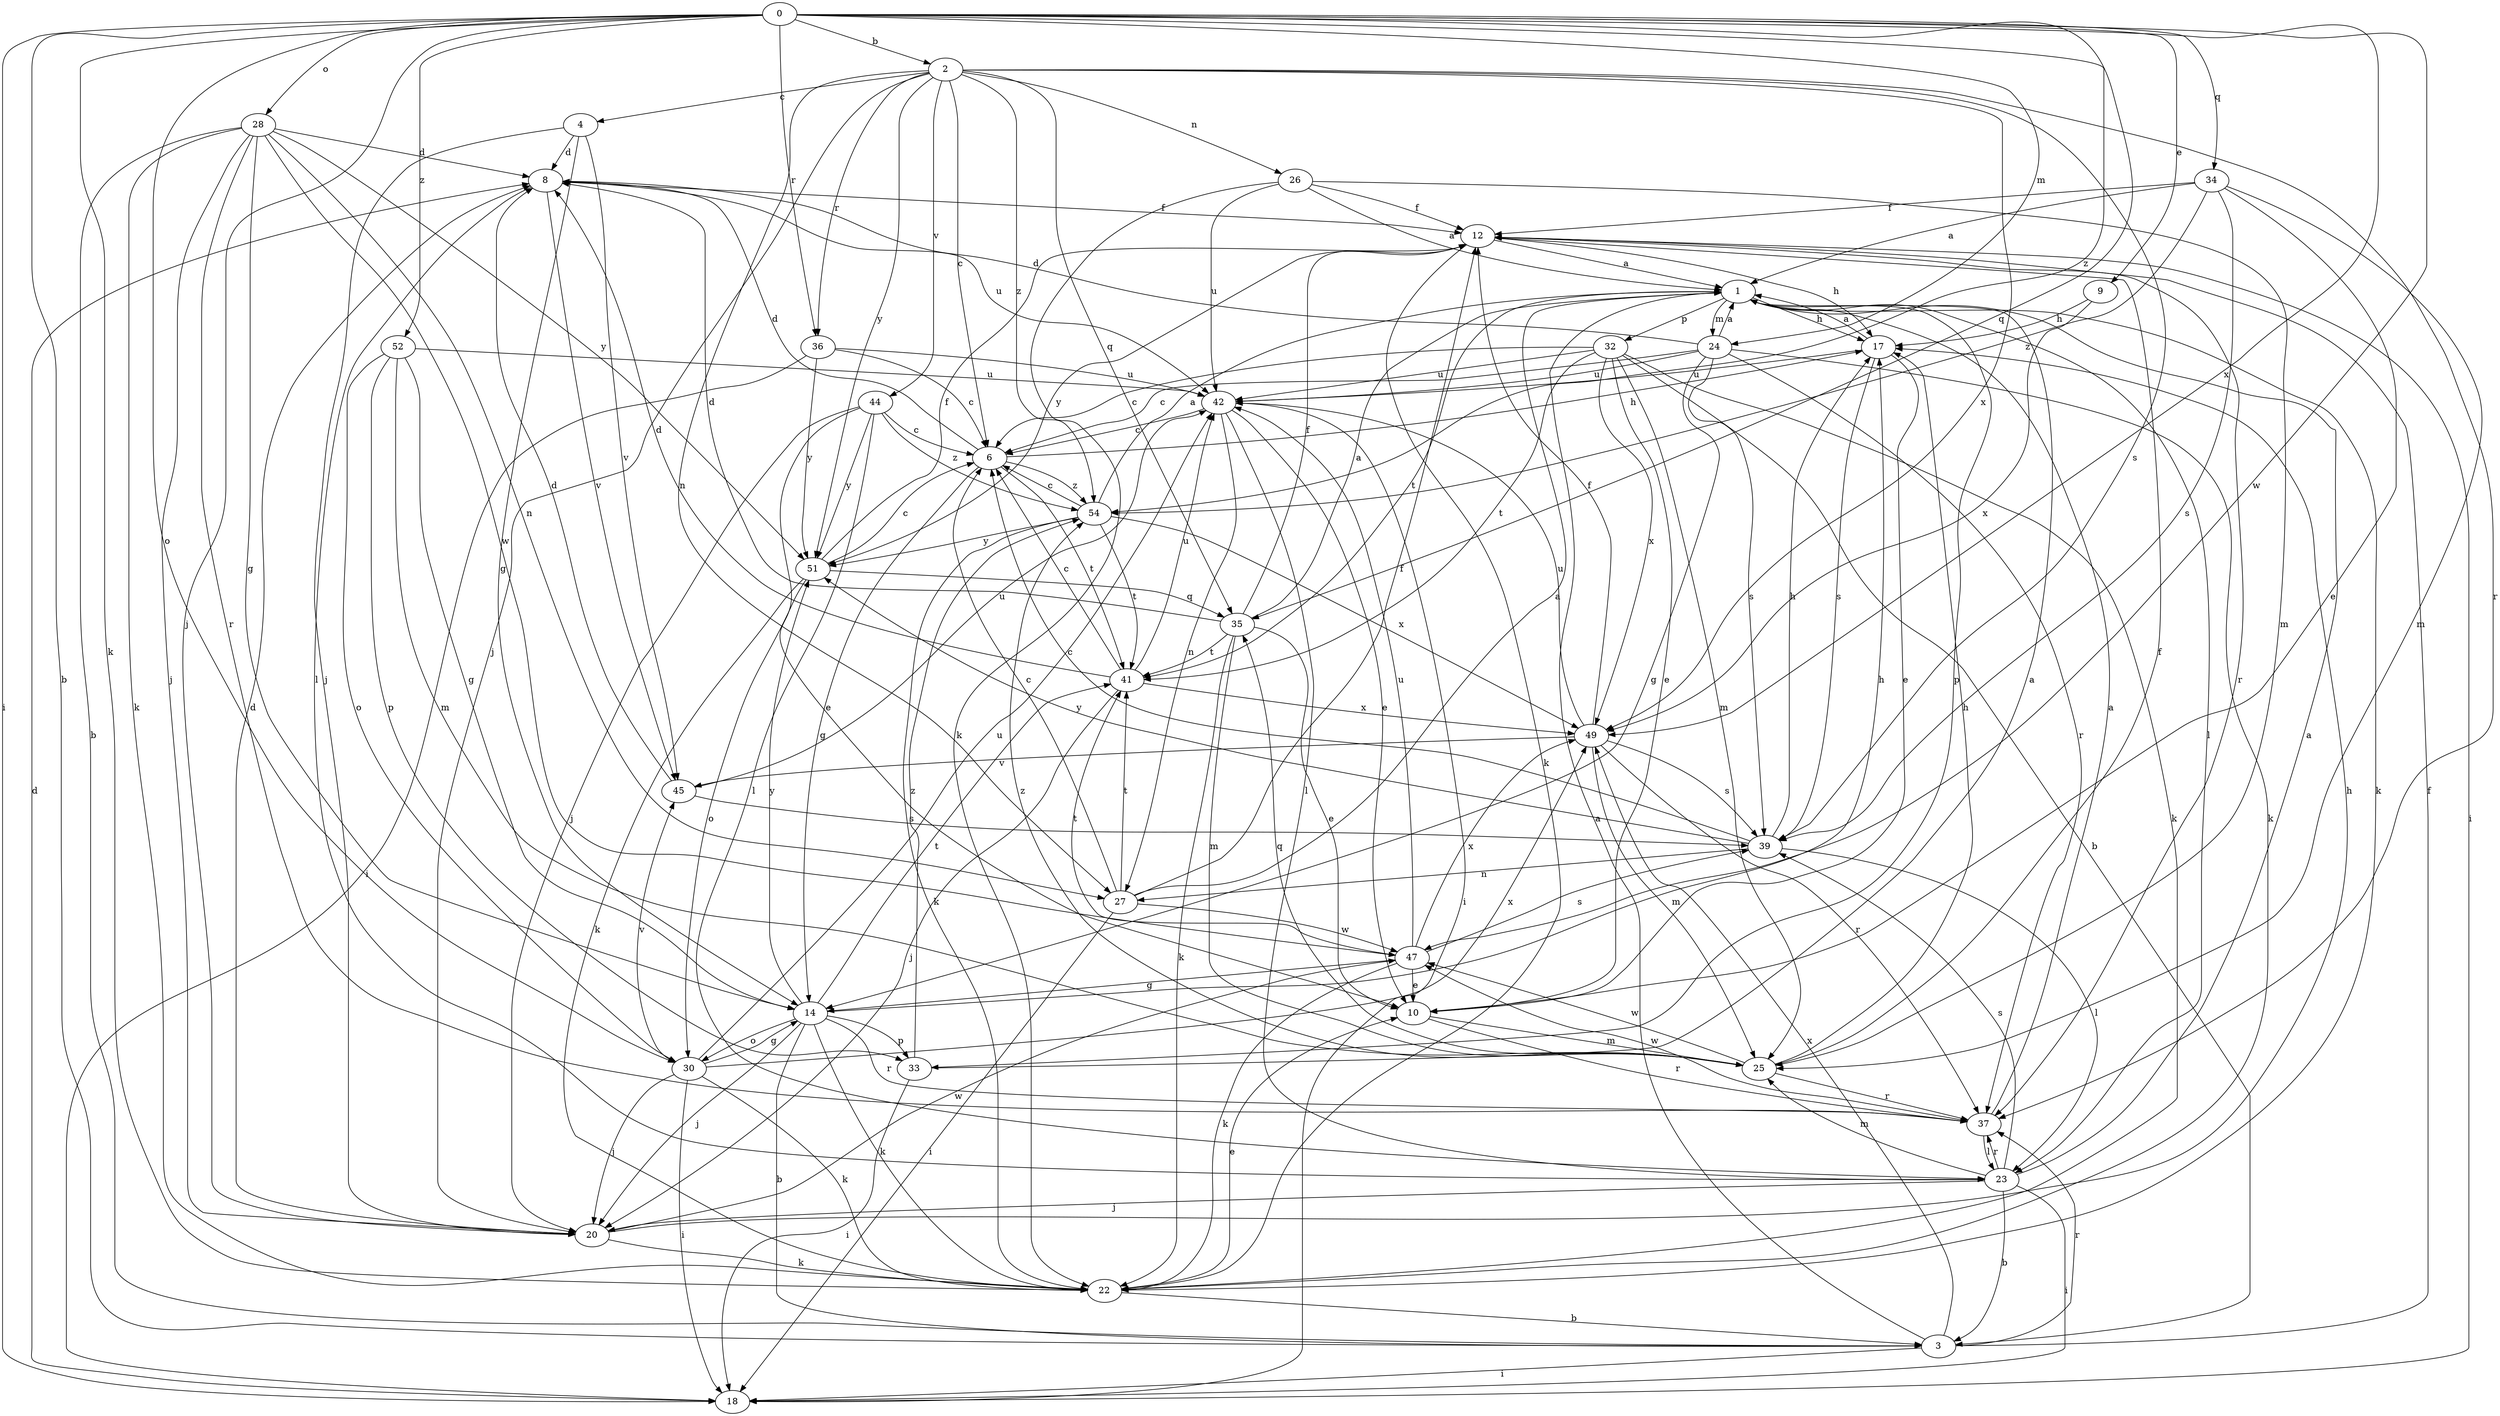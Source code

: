 strict digraph  {
0;
1;
2;
3;
4;
6;
8;
9;
10;
12;
14;
17;
18;
20;
22;
23;
24;
25;
26;
27;
28;
30;
32;
33;
34;
35;
36;
37;
39;
41;
42;
44;
45;
47;
49;
51;
52;
54;
0 -> 2  [label=b];
0 -> 3  [label=b];
0 -> 9  [label=e];
0 -> 18  [label=i];
0 -> 20  [label=j];
0 -> 22  [label=k];
0 -> 24  [label=m];
0 -> 28  [label=o];
0 -> 30  [label=o];
0 -> 34  [label=q];
0 -> 35  [label=q];
0 -> 36  [label=r];
0 -> 47  [label=w];
0 -> 49  [label=x];
0 -> 52  [label=z];
0 -> 54  [label=z];
1 -> 17  [label=h];
1 -> 22  [label=k];
1 -> 23  [label=l];
1 -> 24  [label=m];
1 -> 32  [label=p];
1 -> 33  [label=p];
1 -> 41  [label=t];
2 -> 4  [label=c];
2 -> 6  [label=c];
2 -> 20  [label=j];
2 -> 26  [label=n];
2 -> 27  [label=n];
2 -> 35  [label=q];
2 -> 36  [label=r];
2 -> 37  [label=r];
2 -> 39  [label=s];
2 -> 44  [label=v];
2 -> 49  [label=x];
2 -> 51  [label=y];
2 -> 54  [label=z];
3 -> 1  [label=a];
3 -> 12  [label=f];
3 -> 18  [label=i];
3 -> 37  [label=r];
3 -> 49  [label=x];
4 -> 8  [label=d];
4 -> 14  [label=g];
4 -> 20  [label=j];
4 -> 45  [label=v];
6 -> 8  [label=d];
6 -> 14  [label=g];
6 -> 17  [label=h];
6 -> 41  [label=t];
6 -> 54  [label=z];
8 -> 12  [label=f];
8 -> 23  [label=l];
8 -> 42  [label=u];
8 -> 45  [label=v];
9 -> 17  [label=h];
9 -> 49  [label=x];
10 -> 25  [label=m];
10 -> 37  [label=r];
12 -> 1  [label=a];
12 -> 17  [label=h];
12 -> 18  [label=i];
12 -> 22  [label=k];
12 -> 37  [label=r];
12 -> 51  [label=y];
14 -> 3  [label=b];
14 -> 17  [label=h];
14 -> 20  [label=j];
14 -> 22  [label=k];
14 -> 30  [label=o];
14 -> 33  [label=p];
14 -> 37  [label=r];
14 -> 41  [label=t];
14 -> 51  [label=y];
17 -> 1  [label=a];
17 -> 10  [label=e];
17 -> 39  [label=s];
17 -> 42  [label=u];
18 -> 8  [label=d];
20 -> 8  [label=d];
20 -> 17  [label=h];
20 -> 22  [label=k];
20 -> 47  [label=w];
22 -> 3  [label=b];
22 -> 10  [label=e];
23 -> 1  [label=a];
23 -> 3  [label=b];
23 -> 18  [label=i];
23 -> 20  [label=j];
23 -> 25  [label=m];
23 -> 37  [label=r];
23 -> 39  [label=s];
24 -> 1  [label=a];
24 -> 6  [label=c];
24 -> 8  [label=d];
24 -> 14  [label=g];
24 -> 22  [label=k];
24 -> 37  [label=r];
24 -> 39  [label=s];
24 -> 42  [label=u];
25 -> 12  [label=f];
25 -> 17  [label=h];
25 -> 35  [label=q];
25 -> 37  [label=r];
25 -> 47  [label=w];
25 -> 54  [label=z];
26 -> 1  [label=a];
26 -> 12  [label=f];
26 -> 22  [label=k];
26 -> 25  [label=m];
26 -> 42  [label=u];
27 -> 1  [label=a];
27 -> 6  [label=c];
27 -> 12  [label=f];
27 -> 18  [label=i];
27 -> 41  [label=t];
27 -> 47  [label=w];
28 -> 3  [label=b];
28 -> 8  [label=d];
28 -> 14  [label=g];
28 -> 20  [label=j];
28 -> 22  [label=k];
28 -> 27  [label=n];
28 -> 37  [label=r];
28 -> 47  [label=w];
28 -> 51  [label=y];
30 -> 14  [label=g];
30 -> 18  [label=i];
30 -> 20  [label=j];
30 -> 22  [label=k];
30 -> 42  [label=u];
30 -> 45  [label=v];
30 -> 49  [label=x];
32 -> 3  [label=b];
32 -> 6  [label=c];
32 -> 10  [label=e];
32 -> 22  [label=k];
32 -> 25  [label=m];
32 -> 41  [label=t];
32 -> 42  [label=u];
32 -> 49  [label=x];
33 -> 1  [label=a];
33 -> 18  [label=i];
33 -> 54  [label=z];
34 -> 1  [label=a];
34 -> 10  [label=e];
34 -> 12  [label=f];
34 -> 25  [label=m];
34 -> 39  [label=s];
34 -> 54  [label=z];
35 -> 1  [label=a];
35 -> 8  [label=d];
35 -> 10  [label=e];
35 -> 12  [label=f];
35 -> 22  [label=k];
35 -> 25  [label=m];
35 -> 41  [label=t];
36 -> 6  [label=c];
36 -> 18  [label=i];
36 -> 42  [label=u];
36 -> 51  [label=y];
37 -> 1  [label=a];
37 -> 23  [label=l];
37 -> 47  [label=w];
39 -> 6  [label=c];
39 -> 17  [label=h];
39 -> 23  [label=l];
39 -> 27  [label=n];
39 -> 51  [label=y];
41 -> 6  [label=c];
41 -> 8  [label=d];
41 -> 20  [label=j];
41 -> 42  [label=u];
41 -> 49  [label=x];
42 -> 6  [label=c];
42 -> 10  [label=e];
42 -> 18  [label=i];
42 -> 23  [label=l];
42 -> 27  [label=n];
44 -> 6  [label=c];
44 -> 10  [label=e];
44 -> 20  [label=j];
44 -> 23  [label=l];
44 -> 51  [label=y];
44 -> 54  [label=z];
45 -> 8  [label=d];
45 -> 39  [label=s];
45 -> 42  [label=u];
47 -> 10  [label=e];
47 -> 14  [label=g];
47 -> 22  [label=k];
47 -> 39  [label=s];
47 -> 41  [label=t];
47 -> 42  [label=u];
47 -> 49  [label=x];
49 -> 12  [label=f];
49 -> 25  [label=m];
49 -> 37  [label=r];
49 -> 39  [label=s];
49 -> 42  [label=u];
49 -> 45  [label=v];
51 -> 6  [label=c];
51 -> 12  [label=f];
51 -> 22  [label=k];
51 -> 30  [label=o];
51 -> 35  [label=q];
52 -> 14  [label=g];
52 -> 25  [label=m];
52 -> 30  [label=o];
52 -> 33  [label=p];
52 -> 42  [label=u];
54 -> 1  [label=a];
54 -> 6  [label=c];
54 -> 22  [label=k];
54 -> 41  [label=t];
54 -> 49  [label=x];
54 -> 51  [label=y];
}
